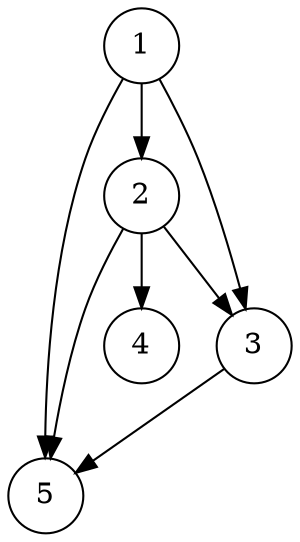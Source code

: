 digraph title {
    node[shape=circle fixedsize=true style=filled fillcolor=white colorscheme=accent8 ];
1->5;
1->2;
1->3;
2->3;
2->4;
2->5;
3->5;
}
